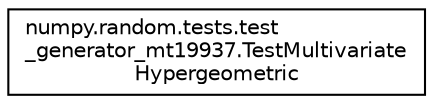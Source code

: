 digraph "Graphical Class Hierarchy"
{
 // LATEX_PDF_SIZE
  edge [fontname="Helvetica",fontsize="10",labelfontname="Helvetica",labelfontsize="10"];
  node [fontname="Helvetica",fontsize="10",shape=record];
  rankdir="LR";
  Node0 [label="numpy.random.tests.test\l_generator_mt19937.TestMultivariate\lHypergeometric",height=0.2,width=0.4,color="black", fillcolor="white", style="filled",URL="$classnumpy_1_1random_1_1tests_1_1test__generator__mt19937_1_1TestMultivariateHypergeometric.html",tooltip=" "];
}
